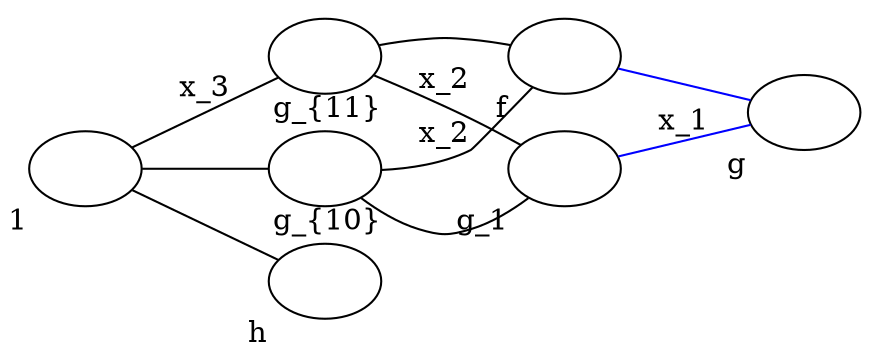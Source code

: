 graph G {
    rankdir="LR";
    node[style="pole", label=""];
    1[xlabel="1"];
    node[style="inner"];
    2[xlabel="g_{10}"];
    3[xlabel="g_{11}"];
    4[xlabel="f", style="pole"];
    5[xlabel="g_1"];
    6[xlabel="h", style="pole"];
    7[xlabel="g", style="pole"];
    1 -- 2 [texlbl="$\overline{x}_3$", label=" "];
    1 -- 3 [label="x_3"];
    2 -- 4 [label="x_2"];
    3 -- 4 [texlbl="$\overline{x}_2$", label=" "];
    2 -- 5 [texlbl="$\overline{x}_2$", label=" "];
    3 -- 5 [label="x_2"];
    1 -- 6 [texlbl="$\overline{x}_2$", label=" "];
    4 -- 7 [color=blue, texlbl="$\overline{x}_1$", label=" "];
    5 -- 7 [color=blue, label="x_1"];
}
